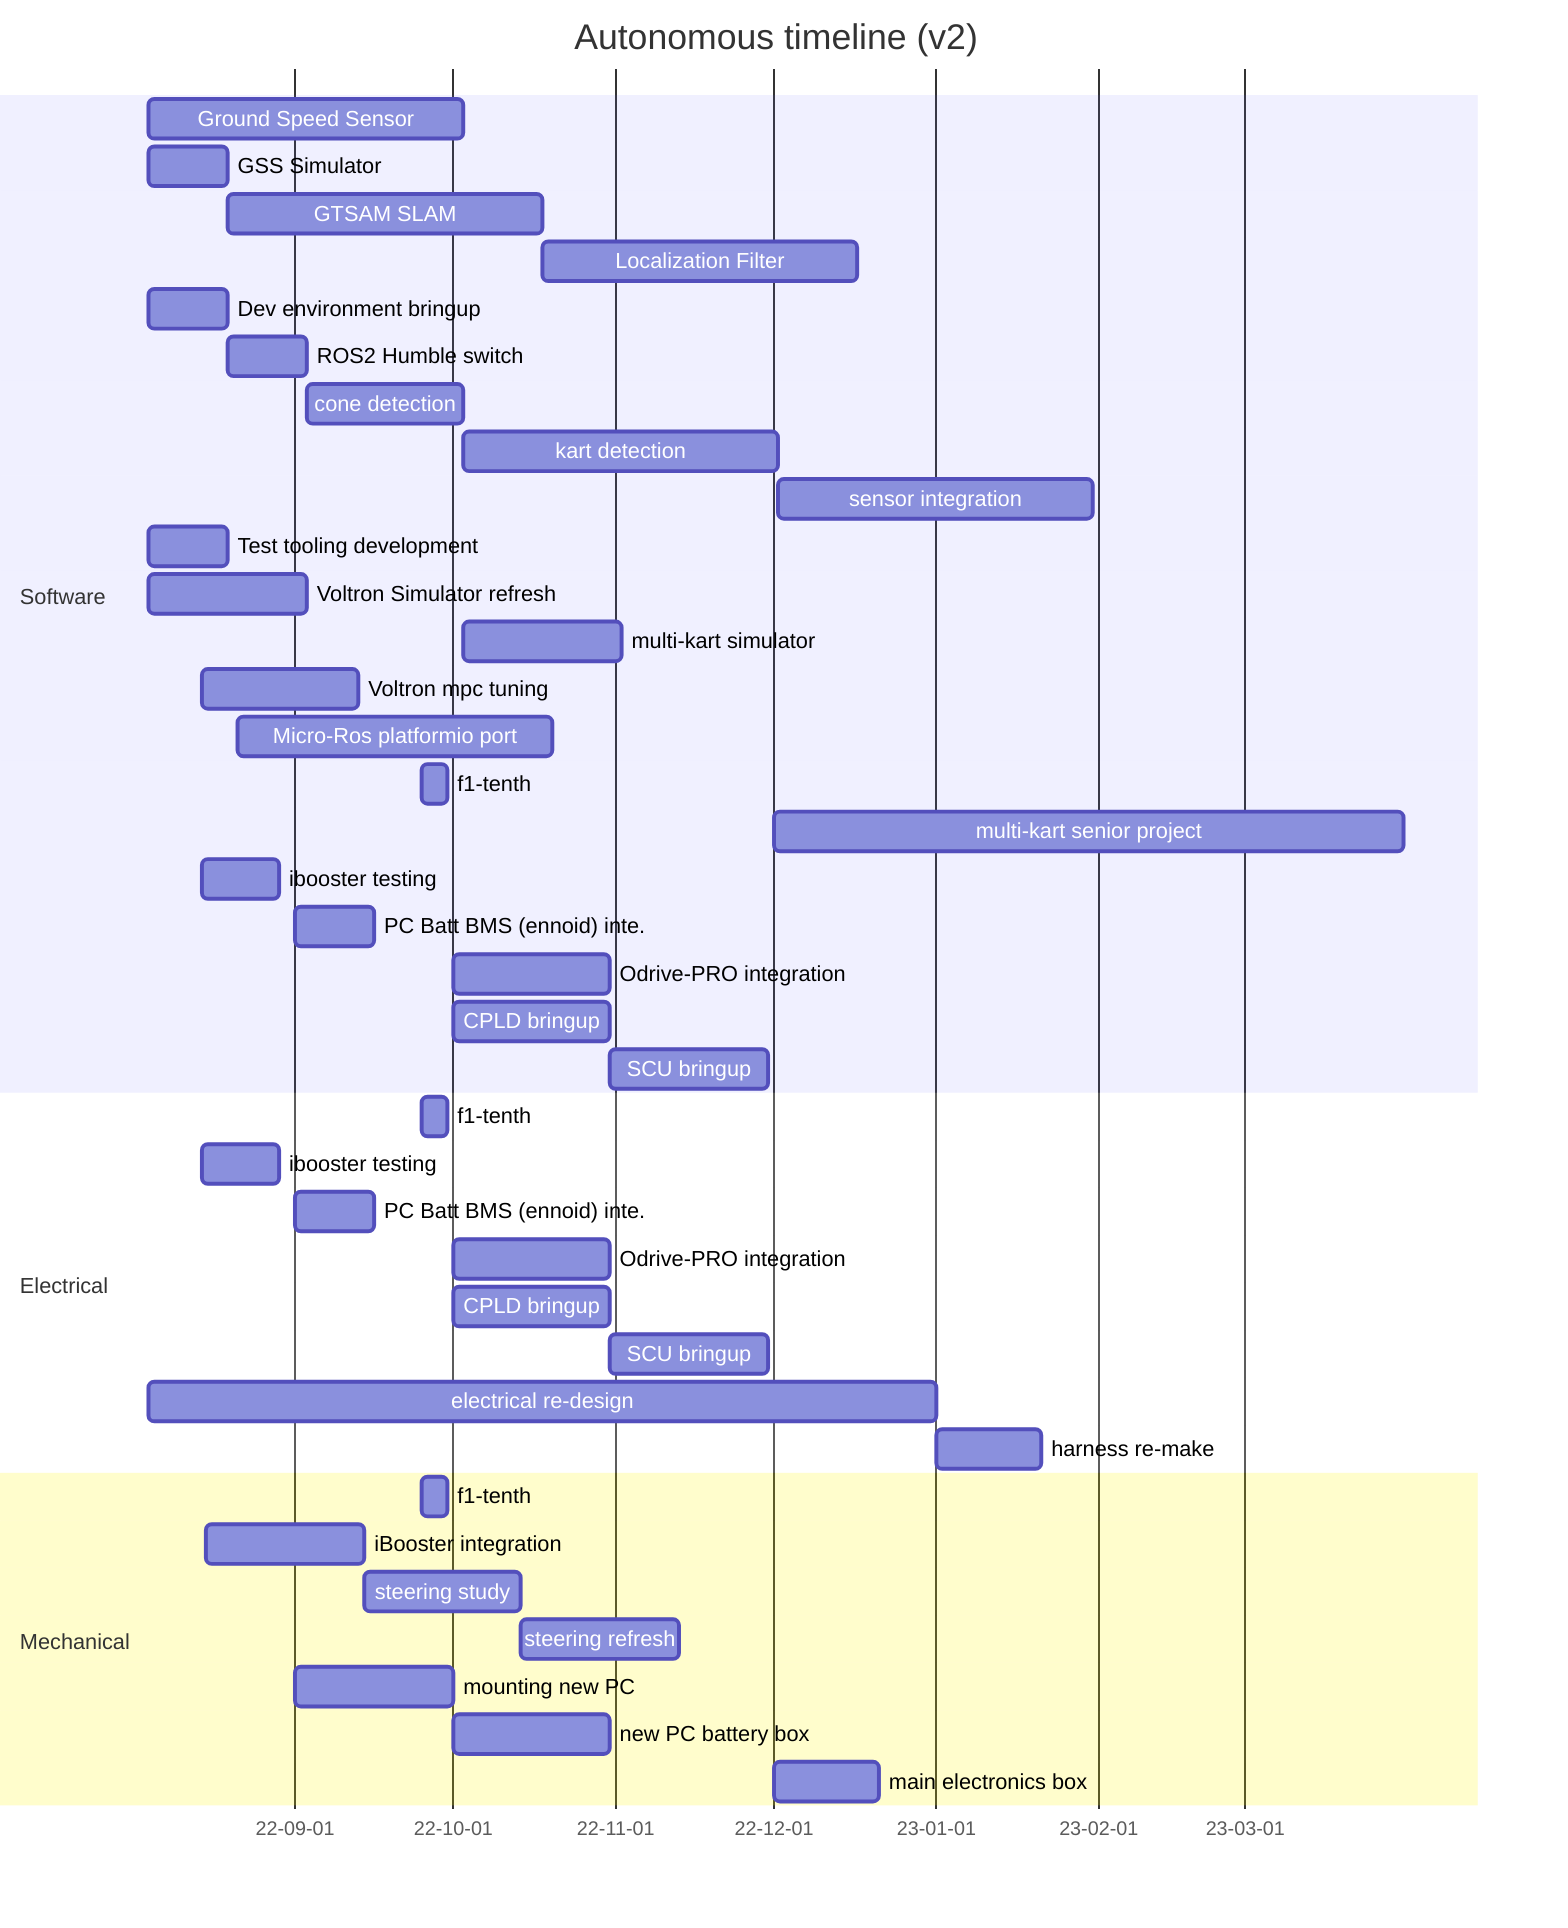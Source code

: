 gantt
    title Autonomous timeline (v2)
    dateFormat  YYYY-MM-DD
    axisFormat  %y-%m-%d
    section Software
    Ground Speed Sensor   :2022-08-04, 60d
    
    GSS Simulator : s1, 2022-08-04, 15d
    GTSAM SLAM : s2, after s1, 60d
    Localization Filter : s3, after s2, 60d


    Dev environment bringup :d1, 2022-08-04, 15d
    ROS2 Humble switch : d2, after d1, 15d
    cone detection: d3,  after d2, 30d
    kart detection: d4, after d3, 60d

    sensor integration : after d4, 60d


    Test tooling development :2022-08-04, 15d

    Voltron Simulator refresh :2022-08-04, 30d
    multi-kart simulator : after d3, 30d
    Voltron mpc tuning :2022-08-14, 30d
    Micro-Ros platformio port :2022-08-21, 60d

    f1-tenth : 2022-09-25, 5d

    multi-kart senior project : 2022-12-01, 120d
    
    %% embedded hybrid
    ibooster testing :2022-08-14, 15d
    PC Batt BMS (ennoid) inte. :2022-09-01, 15d
    Odrive-PRO integration : 2022-10-01, 30d
    CPLD bringup :se1, 2022-10-01, 30d
    SCU bringup : after se1, 30d


    section Electrical
    f1-tenth : 2022-09-25, 5d

    %% embedded hybrid
    ibooster testing :2022-08-14, 15d
    PC Batt BMS (ennoid) inte. :e1, 2022-09-01, 15d
    Odrive-PRO integration : e2, 2022-10-01, 30d
    CPLD bringup :e3, 2022-10-01, 30d
    SCU bringup : after e3, 30d

    electrical re-design : e1, 2022-08-04, 150d
    harness re-make: after e1, 20d
    

    section Mechanical
    f1-tenth : 2022-09-25, 5d

    iBooster integration : m1, 2022-08-15, 30d
    steering study : m2, after m1, 30d
    steering refresh : after m2, 30d
    mounting new PC : m3, 2022-09-01, 30d
    new PC battery box : m4, after m3, 30d
    main electronics box : 2022-12-01, 20d